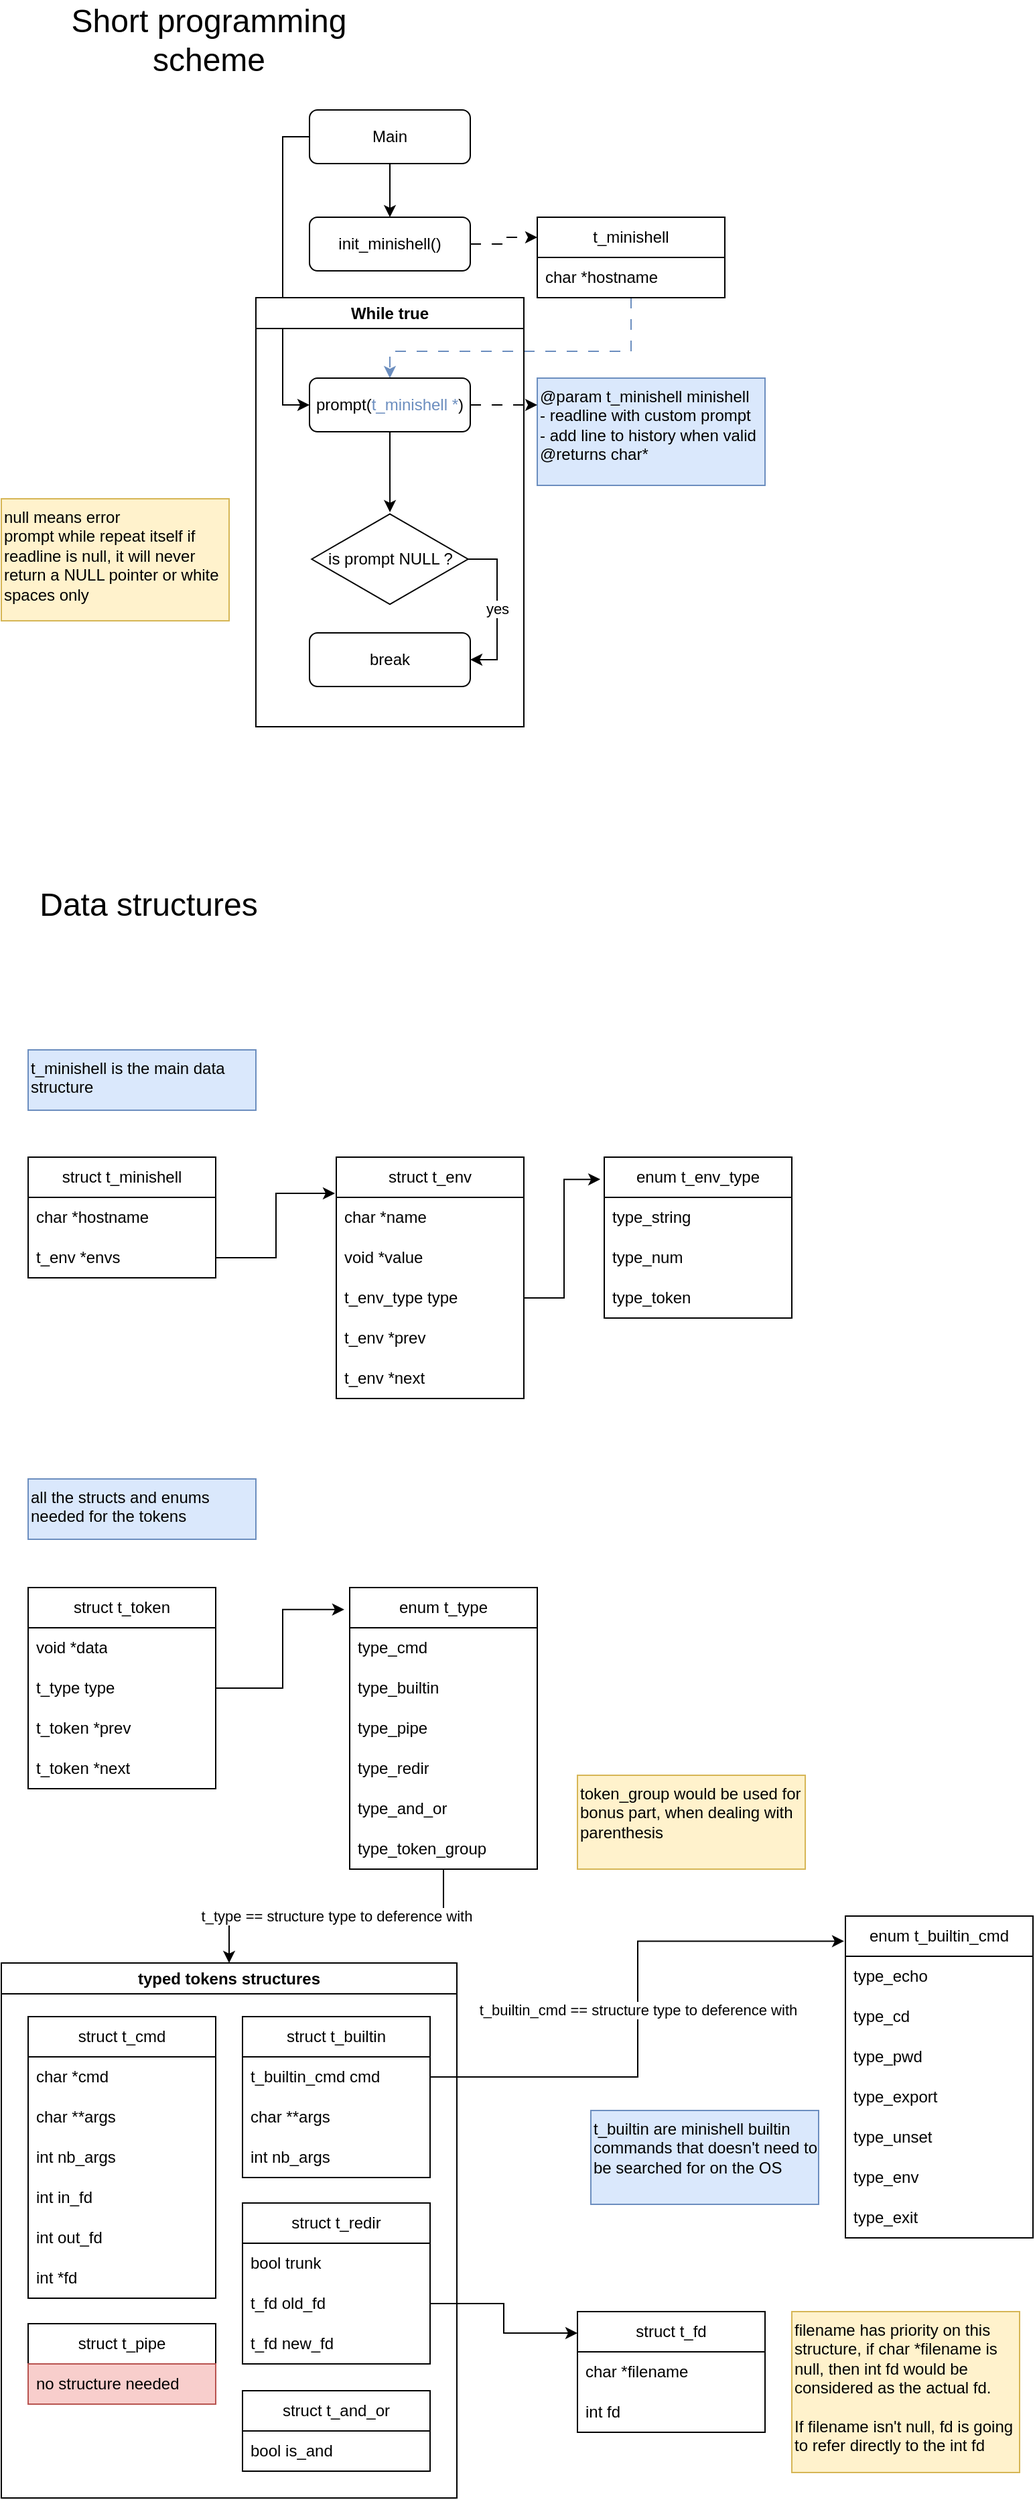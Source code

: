 <mxfile compressed="true" version="24.2.0" type="github"><diagram id="C5RBs43oDa-KdzZeNtuy" name="Page-1"><mxGraphModel dx="2026" dy="1111" grid="1" gridSize="10" guides="1" tooltips="1" connect="1" arrows="1" fold="1" page="1" pageScale="1" pageWidth="827" pageHeight="1169" math="0" shadow="0"><root><mxCell id="WIyWlLk6GJQsqaUBKTNV-0"/><mxCell id="WIyWlLk6GJQsqaUBKTNV-1" parent="WIyWlLk6GJQsqaUBKTNV-0"/><mxCell id="2lQkK7vniRC7RQrExT-5-12" style="edgeStyle=orthogonalEdgeStyle;rounded=0;orthogonalLoop=1;jettySize=auto;html=1;entryX=0.5;entryY=0;entryDx=0;entryDy=0;" parent="WIyWlLk6GJQsqaUBKTNV-1" source="2lQkK7vniRC7RQrExT-5-0" target="2lQkK7vniRC7RQrExT-5-1" edge="1"><mxGeometry relative="1" as="geometry"/></mxCell><mxCell id="2lQkK7vniRC7RQrExT-5-15" style="edgeStyle=orthogonalEdgeStyle;rounded=0;orthogonalLoop=1;jettySize=auto;html=1;entryX=0;entryY=0.5;entryDx=0;entryDy=0;" parent="WIyWlLk6GJQsqaUBKTNV-1" source="2lQkK7vniRC7RQrExT-5-0" target="2lQkK7vniRC7RQrExT-5-14" edge="1"><mxGeometry relative="1" as="geometry"><Array as="points"><mxPoint x="230" y="159"/><mxPoint x="230" y="359"/></Array></mxGeometry></mxCell><mxCell id="2lQkK7vniRC7RQrExT-5-0" value="Main" style="rounded=1;whiteSpace=wrap;html=1;fontSize=12;glass=0;strokeWidth=1;shadow=0;" parent="WIyWlLk6GJQsqaUBKTNV-1" vertex="1"><mxGeometry x="250" y="139" width="120" height="40" as="geometry"/></mxCell><mxCell id="2lQkK7vniRC7RQrExT-5-7" style="edgeStyle=orthogonalEdgeStyle;rounded=0;orthogonalLoop=1;jettySize=auto;html=1;entryX=0;entryY=0.25;entryDx=0;entryDy=0;dashed=1;dashPattern=8 8;" parent="WIyWlLk6GJQsqaUBKTNV-1" source="2lQkK7vniRC7RQrExT-5-1" target="2lQkK7vniRC7RQrExT-5-3" edge="1"><mxGeometry relative="1" as="geometry"/></mxCell><mxCell id="2lQkK7vniRC7RQrExT-5-1" value="init_minishell()" style="rounded=1;whiteSpace=wrap;html=1;fontSize=12;glass=0;strokeWidth=1;shadow=0;" parent="WIyWlLk6GJQsqaUBKTNV-1" vertex="1"><mxGeometry x="250" y="219" width="120" height="40" as="geometry"/></mxCell><mxCell id="2lQkK7vniRC7RQrExT-5-16" style="edgeStyle=orthogonalEdgeStyle;rounded=0;orthogonalLoop=1;jettySize=auto;html=1;entryX=0.5;entryY=0;entryDx=0;entryDy=0;dashed=1;dashPattern=8 8;fillColor=#dae8fc;strokeColor=#6c8ebf;" parent="WIyWlLk6GJQsqaUBKTNV-1" source="2lQkK7vniRC7RQrExT-5-3" target="2lQkK7vniRC7RQrExT-5-14" edge="1"><mxGeometry relative="1" as="geometry"><Array as="points"><mxPoint x="490" y="319"/><mxPoint x="310" y="319"/></Array></mxGeometry></mxCell><mxCell id="2lQkK7vniRC7RQrExT-5-3" value="t_minishell" style="swimlane;fontStyle=0;childLayout=stackLayout;horizontal=1;startSize=30;horizontalStack=0;resizeParent=1;resizeParentMax=0;resizeLast=0;collapsible=1;marginBottom=0;whiteSpace=wrap;html=1;" parent="WIyWlLk6GJQsqaUBKTNV-1" vertex="1"><mxGeometry x="420" y="219" width="140" height="60" as="geometry"/></mxCell><mxCell id="2lQkK7vniRC7RQrExT-5-4" value="char *hostname" style="text;strokeColor=none;fillColor=none;align=left;verticalAlign=middle;spacingLeft=4;spacingRight=4;overflow=hidden;points=[[0,0.5],[1,0.5]];portConstraint=eastwest;rotatable=0;whiteSpace=wrap;html=1;" parent="2lQkK7vniRC7RQrExT-5-3" vertex="1"><mxGeometry y="30" width="140" height="30" as="geometry"/></mxCell><mxCell id="2lQkK7vniRC7RQrExT-5-17" value="&lt;div&gt;@param t_minishell minishell&lt;/div&gt;- readline with custom prompt&lt;div&gt;- add line to history when valid&lt;/div&gt;&lt;div&gt;@returns char*&lt;/div&gt;" style="rounded=0;whiteSpace=wrap;html=1;fillColor=#dae8fc;strokeColor=#6c8ebf;verticalAlign=top;align=left;" parent="WIyWlLk6GJQsqaUBKTNV-1" vertex="1"><mxGeometry x="420" y="339" width="170" height="80" as="geometry"/></mxCell><mxCell id="2lQkK7vniRC7RQrExT-5-18" value="While true" style="swimlane;whiteSpace=wrap;html=1;" parent="WIyWlLk6GJQsqaUBKTNV-1" vertex="1"><mxGeometry x="210" y="279" width="200" height="320" as="geometry"/></mxCell><mxCell id="2lQkK7vniRC7RQrExT-5-24" style="edgeStyle=orthogonalEdgeStyle;rounded=0;orthogonalLoop=1;jettySize=auto;html=1;" parent="2lQkK7vniRC7RQrExT-5-18" source="2lQkK7vniRC7RQrExT-5-14" target="2lQkK7vniRC7RQrExT-5-20" edge="1"><mxGeometry relative="1" as="geometry"/></mxCell><mxCell id="2lQkK7vniRC7RQrExT-5-14" value="prompt(&lt;font color=&quot;#6c8ebf&quot;&gt;t_minishell *&lt;/font&gt;)" style="rounded=1;whiteSpace=wrap;html=1;fontSize=12;glass=0;strokeWidth=1;shadow=0;" parent="2lQkK7vniRC7RQrExT-5-18" vertex="1"><mxGeometry x="40" y="60" width="120" height="40" as="geometry"/></mxCell><mxCell id="2lQkK7vniRC7RQrExT-5-22" value="yes" style="edgeStyle=orthogonalEdgeStyle;rounded=0;orthogonalLoop=1;jettySize=auto;html=1;entryX=1;entryY=0.5;entryDx=0;entryDy=0;" parent="2lQkK7vniRC7RQrExT-5-18" source="2lQkK7vniRC7RQrExT-5-20" target="2lQkK7vniRC7RQrExT-5-21" edge="1"><mxGeometry relative="1" as="geometry"><Array as="points"><mxPoint x="180" y="195"/><mxPoint x="180" y="270"/></Array></mxGeometry></mxCell><mxCell id="2lQkK7vniRC7RQrExT-5-20" value="is prompt NULL ?" style="html=1;whiteSpace=wrap;aspect=fixed;shape=isoRectangle;" parent="2lQkK7vniRC7RQrExT-5-18" vertex="1"><mxGeometry x="41.66" y="160" width="116.67" height="70" as="geometry"/></mxCell><mxCell id="2lQkK7vniRC7RQrExT-5-21" value="break" style="rounded=1;whiteSpace=wrap;html=1;fontSize=12;glass=0;strokeWidth=1;shadow=0;" parent="2lQkK7vniRC7RQrExT-5-18" vertex="1"><mxGeometry x="40" y="250" width="120" height="40" as="geometry"/></mxCell><mxCell id="2lQkK7vniRC7RQrExT-5-19" style="edgeStyle=orthogonalEdgeStyle;rounded=0;orthogonalLoop=1;jettySize=auto;html=1;entryX=0;entryY=0.25;entryDx=0;entryDy=0;dashed=1;dashPattern=8 8;" parent="WIyWlLk6GJQsqaUBKTNV-1" source="2lQkK7vniRC7RQrExT-5-14" target="2lQkK7vniRC7RQrExT-5-17" edge="1"><mxGeometry relative="1" as="geometry"/></mxCell><mxCell id="2lQkK7vniRC7RQrExT-5-23" value="null means error&lt;div&gt;prompt while repeat itself if readline is null, it will never return a NULL pointer or white spaces only&lt;/div&gt;" style="rounded=0;whiteSpace=wrap;html=1;fillColor=#fff2cc;strokeColor=#d6b656;verticalAlign=top;align=left;" parent="WIyWlLk6GJQsqaUBKTNV-1" vertex="1"><mxGeometry x="20" y="429" width="170" height="91" as="geometry"/></mxCell><mxCell id="-bbxTz7FxwwO8PWhE8nF-51" value="struct t_token" style="swimlane;fontStyle=0;childLayout=stackLayout;horizontal=1;startSize=30;horizontalStack=0;resizeParent=1;resizeParentMax=0;resizeLast=0;collapsible=1;marginBottom=0;whiteSpace=wrap;html=1;" parent="WIyWlLk6GJQsqaUBKTNV-1" vertex="1"><mxGeometry x="40" y="1241" width="140" height="150" as="geometry"/></mxCell><mxCell id="-bbxTz7FxwwO8PWhE8nF-52" value="void *data" style="text;strokeColor=none;fillColor=none;align=left;verticalAlign=middle;spacingLeft=4;spacingRight=4;overflow=hidden;points=[[0,0.5],[1,0.5]];portConstraint=eastwest;rotatable=0;whiteSpace=wrap;html=1;" parent="-bbxTz7FxwwO8PWhE8nF-51" vertex="1"><mxGeometry y="30" width="140" height="30" as="geometry"/></mxCell><mxCell id="-bbxTz7FxwwO8PWhE8nF-53" value="t_type type" style="text;strokeColor=none;fillColor=none;align=left;verticalAlign=middle;spacingLeft=4;spacingRight=4;overflow=hidden;points=[[0,0.5],[1,0.5]];portConstraint=eastwest;rotatable=0;whiteSpace=wrap;html=1;" parent="-bbxTz7FxwwO8PWhE8nF-51" vertex="1"><mxGeometry y="60" width="140" height="30" as="geometry"/></mxCell><mxCell id="u2Jfx3mmx3IdQpPy9aM--76" value="t_token *prev" style="text;strokeColor=none;fillColor=none;align=left;verticalAlign=middle;spacingLeft=4;spacingRight=4;overflow=hidden;points=[[0,0.5],[1,0.5]];portConstraint=eastwest;rotatable=0;whiteSpace=wrap;html=1;" parent="-bbxTz7FxwwO8PWhE8nF-51" vertex="1"><mxGeometry y="90" width="140" height="30" as="geometry"/></mxCell><mxCell id="u2Jfx3mmx3IdQpPy9aM--77" value="t_token *next" style="text;strokeColor=none;fillColor=none;align=left;verticalAlign=middle;spacingLeft=4;spacingRight=4;overflow=hidden;points=[[0,0.5],[1,0.5]];portConstraint=eastwest;rotatable=0;whiteSpace=wrap;html=1;" parent="-bbxTz7FxwwO8PWhE8nF-51" vertex="1"><mxGeometry y="120" width="140" height="30" as="geometry"/></mxCell><mxCell id="u2Jfx3mmx3IdQpPy9aM--47" value="t_type == structure type to deference with" style="edgeStyle=orthogonalEdgeStyle;rounded=0;orthogonalLoop=1;jettySize=auto;html=1;entryX=0.5;entryY=0;entryDx=0;entryDy=0;" parent="WIyWlLk6GJQsqaUBKTNV-1" source="u2Jfx3mmx3IdQpPy9aM--0" target="u2Jfx3mmx3IdQpPy9aM--9" edge="1"><mxGeometry relative="1" as="geometry"/></mxCell><mxCell id="u2Jfx3mmx3IdQpPy9aM--0" value="enum t_type" style="swimlane;fontStyle=0;childLayout=stackLayout;horizontal=1;startSize=30;horizontalStack=0;resizeParent=1;resizeParentMax=0;resizeLast=0;collapsible=1;marginBottom=0;whiteSpace=wrap;html=1;" parent="WIyWlLk6GJQsqaUBKTNV-1" vertex="1"><mxGeometry x="280" y="1241" width="140" height="210" as="geometry"/></mxCell><mxCell id="u2Jfx3mmx3IdQpPy9aM--1" value="type_cmd" style="text;strokeColor=none;fillColor=none;align=left;verticalAlign=middle;spacingLeft=4;spacingRight=4;overflow=hidden;points=[[0,0.5],[1,0.5]];portConstraint=eastwest;rotatable=0;whiteSpace=wrap;html=1;" parent="u2Jfx3mmx3IdQpPy9aM--0" vertex="1"><mxGeometry y="30" width="140" height="30" as="geometry"/></mxCell><mxCell id="u2Jfx3mmx3IdQpPy9aM--4" value="type_builtin" style="text;strokeColor=none;fillColor=none;align=left;verticalAlign=middle;spacingLeft=4;spacingRight=4;overflow=hidden;points=[[0,0.5],[1,0.5]];portConstraint=eastwest;rotatable=0;whiteSpace=wrap;html=1;" parent="u2Jfx3mmx3IdQpPy9aM--0" vertex="1"><mxGeometry y="60" width="140" height="30" as="geometry"/></mxCell><mxCell id="u2Jfx3mmx3IdQpPy9aM--5" value="type_pipe" style="text;strokeColor=none;fillColor=none;align=left;verticalAlign=middle;spacingLeft=4;spacingRight=4;overflow=hidden;points=[[0,0.5],[1,0.5]];portConstraint=eastwest;rotatable=0;whiteSpace=wrap;html=1;" parent="u2Jfx3mmx3IdQpPy9aM--0" vertex="1"><mxGeometry y="90" width="140" height="30" as="geometry"/></mxCell><mxCell id="u2Jfx3mmx3IdQpPy9aM--6" value="type_redir" style="text;strokeColor=none;fillColor=none;align=left;verticalAlign=middle;spacingLeft=4;spacingRight=4;overflow=hidden;points=[[0,0.5],[1,0.5]];portConstraint=eastwest;rotatable=0;whiteSpace=wrap;html=1;" parent="u2Jfx3mmx3IdQpPy9aM--0" vertex="1"><mxGeometry y="120" width="140" height="30" as="geometry"/></mxCell><mxCell id="u2Jfx3mmx3IdQpPy9aM--7" value="type_and_or" style="text;strokeColor=none;fillColor=none;align=left;verticalAlign=middle;spacingLeft=4;spacingRight=4;overflow=hidden;points=[[0,0.5],[1,0.5]];portConstraint=eastwest;rotatable=0;whiteSpace=wrap;html=1;" parent="u2Jfx3mmx3IdQpPy9aM--0" vertex="1"><mxGeometry y="150" width="140" height="30" as="geometry"/></mxCell><mxCell id="u2Jfx3mmx3IdQpPy9aM--49" value="type_token_group" style="text;strokeColor=none;fillColor=none;align=left;verticalAlign=middle;spacingLeft=4;spacingRight=4;overflow=hidden;points=[[0,0.5],[1,0.5]];portConstraint=eastwest;rotatable=0;whiteSpace=wrap;html=1;" parent="u2Jfx3mmx3IdQpPy9aM--0" vertex="1"><mxGeometry y="180" width="140" height="30" as="geometry"/></mxCell><mxCell id="u2Jfx3mmx3IdQpPy9aM--8" value="" style="endArrow=classic;html=1;rounded=0;entryX=-0.029;entryY=0.078;entryDx=0;entryDy=0;entryPerimeter=0;exitX=1;exitY=0.5;exitDx=0;exitDy=0;edgeStyle=orthogonalEdgeStyle;" parent="WIyWlLk6GJQsqaUBKTNV-1" source="-bbxTz7FxwwO8PWhE8nF-53" target="u2Jfx3mmx3IdQpPy9aM--0" edge="1"><mxGeometry width="50" height="50" relative="1" as="geometry"><mxPoint x="620" y="1401" as="sourcePoint"/><mxPoint x="670" y="1351" as="targetPoint"/></mxGeometry></mxCell><mxCell id="u2Jfx3mmx3IdQpPy9aM--9" value="typed tokens structures" style="swimlane;whiteSpace=wrap;html=1;" parent="WIyWlLk6GJQsqaUBKTNV-1" vertex="1"><mxGeometry x="20" y="1521" width="340" height="399" as="geometry"/></mxCell><mxCell id="-bbxTz7FxwwO8PWhE8nF-19" value="struct t_cmd" style="swimlane;fontStyle=0;childLayout=stackLayout;horizontal=1;startSize=30;horizontalStack=0;resizeParent=1;resizeParentMax=0;resizeLast=0;collapsible=1;marginBottom=0;whiteSpace=wrap;html=1;" parent="u2Jfx3mmx3IdQpPy9aM--9" vertex="1"><mxGeometry x="20" y="40" width="140" height="210" as="geometry"/></mxCell><mxCell id="-bbxTz7FxwwO8PWhE8nF-20" value="char *cmd" style="text;strokeColor=none;fillColor=none;align=left;verticalAlign=middle;spacingLeft=4;spacingRight=4;overflow=hidden;points=[[0,0.5],[1,0.5]];portConstraint=eastwest;rotatable=0;whiteSpace=wrap;html=1;" parent="-bbxTz7FxwwO8PWhE8nF-19" vertex="1"><mxGeometry y="30" width="140" height="30" as="geometry"/></mxCell><mxCell id="-bbxTz7FxwwO8PWhE8nF-21" value="char **args" style="text;strokeColor=none;fillColor=none;align=left;verticalAlign=middle;spacingLeft=4;spacingRight=4;overflow=hidden;points=[[0,0.5],[1,0.5]];portConstraint=eastwest;rotatable=0;whiteSpace=wrap;html=1;" parent="-bbxTz7FxwwO8PWhE8nF-19" vertex="1"><mxGeometry y="60" width="140" height="30" as="geometry"/></mxCell><mxCell id="A5S7WxCW2wuvYXJ5eqKt-1" value="int nb_args" style="text;strokeColor=none;fillColor=none;align=left;verticalAlign=middle;spacingLeft=4;spacingRight=4;overflow=hidden;points=[[0,0.5],[1,0.5]];portConstraint=eastwest;rotatable=0;whiteSpace=wrap;html=1;" vertex="1" parent="-bbxTz7FxwwO8PWhE8nF-19"><mxGeometry y="90" width="140" height="30" as="geometry"/></mxCell><mxCell id="-bbxTz7FxwwO8PWhE8nF-22" value="int in_fd" style="text;strokeColor=none;fillColor=none;align=left;verticalAlign=middle;spacingLeft=4;spacingRight=4;overflow=hidden;points=[[0,0.5],[1,0.5]];portConstraint=eastwest;rotatable=0;whiteSpace=wrap;html=1;" parent="-bbxTz7FxwwO8PWhE8nF-19" vertex="1"><mxGeometry y="120" width="140" height="30" as="geometry"/></mxCell><mxCell id="-bbxTz7FxwwO8PWhE8nF-23" value="int out_fd" style="text;strokeColor=none;fillColor=none;align=left;verticalAlign=middle;spacingLeft=4;spacingRight=4;overflow=hidden;points=[[0,0.5],[1,0.5]];portConstraint=eastwest;rotatable=0;whiteSpace=wrap;html=1;" parent="-bbxTz7FxwwO8PWhE8nF-19" vertex="1"><mxGeometry y="150" width="140" height="30" as="geometry"/></mxCell><mxCell id="-bbxTz7FxwwO8PWhE8nF-24" value="int *fd" style="text;strokeColor=none;fillColor=none;align=left;verticalAlign=middle;spacingLeft=4;spacingRight=4;overflow=hidden;points=[[0,0.5],[1,0.5]];portConstraint=eastwest;rotatable=0;whiteSpace=wrap;html=1;" parent="-bbxTz7FxwwO8PWhE8nF-19" vertex="1"><mxGeometry y="180" width="140" height="30" as="geometry"/></mxCell><mxCell id="-bbxTz7FxwwO8PWhE8nF-45" value="struct t_builtin" style="swimlane;fontStyle=0;childLayout=stackLayout;horizontal=1;startSize=30;horizontalStack=0;resizeParent=1;resizeParentMax=0;resizeLast=0;collapsible=1;marginBottom=0;whiteSpace=wrap;html=1;" parent="u2Jfx3mmx3IdQpPy9aM--9" vertex="1"><mxGeometry x="180" y="40" width="140" height="120" as="geometry"/></mxCell><mxCell id="-bbxTz7FxwwO8PWhE8nF-46" value="t_builtin_cmd cmd" style="text;strokeColor=none;fillColor=none;align=left;verticalAlign=middle;spacingLeft=4;spacingRight=4;overflow=hidden;points=[[0,0.5],[1,0.5]];portConstraint=eastwest;rotatable=0;whiteSpace=wrap;html=1;" parent="-bbxTz7FxwwO8PWhE8nF-45" vertex="1"><mxGeometry y="30" width="140" height="30" as="geometry"/></mxCell><mxCell id="-bbxTz7FxwwO8PWhE8nF-47" value="char **args" style="text;strokeColor=none;fillColor=none;align=left;verticalAlign=middle;spacingLeft=4;spacingRight=4;overflow=hidden;points=[[0,0.5],[1,0.5]];portConstraint=eastwest;rotatable=0;whiteSpace=wrap;html=1;" parent="-bbxTz7FxwwO8PWhE8nF-45" vertex="1"><mxGeometry y="60" width="140" height="30" as="geometry"/></mxCell><mxCell id="A5S7WxCW2wuvYXJ5eqKt-0" value="int nb_args" style="text;strokeColor=none;fillColor=none;align=left;verticalAlign=middle;spacingLeft=4;spacingRight=4;overflow=hidden;points=[[0,0.5],[1,0.5]];portConstraint=eastwest;rotatable=0;whiteSpace=wrap;html=1;" vertex="1" parent="-bbxTz7FxwwO8PWhE8nF-45"><mxGeometry y="90" width="140" height="30" as="geometry"/></mxCell><mxCell id="u2Jfx3mmx3IdQpPy9aM--11" value="struct t_pipe" style="swimlane;fontStyle=0;childLayout=stackLayout;horizontal=1;startSize=30;horizontalStack=0;resizeParent=1;resizeParentMax=0;resizeLast=0;collapsible=1;marginBottom=0;whiteSpace=wrap;html=1;" parent="u2Jfx3mmx3IdQpPy9aM--9" vertex="1"><mxGeometry x="20" y="269" width="140" height="60" as="geometry"/></mxCell><mxCell id="u2Jfx3mmx3IdQpPy9aM--16" value="no structure needed" style="text;strokeColor=#b85450;fillColor=#f8cecc;align=left;verticalAlign=middle;spacingLeft=4;spacingRight=4;overflow=hidden;points=[[0,0.5],[1,0.5]];portConstraint=eastwest;rotatable=0;whiteSpace=wrap;html=1;" parent="u2Jfx3mmx3IdQpPy9aM--11" vertex="1"><mxGeometry y="30" width="140" height="30" as="geometry"/></mxCell><mxCell id="u2Jfx3mmx3IdQpPy9aM--17" value="struct t_redir" style="swimlane;fontStyle=0;childLayout=stackLayout;horizontal=1;startSize=30;horizontalStack=0;resizeParent=1;resizeParentMax=0;resizeLast=0;collapsible=1;marginBottom=0;whiteSpace=wrap;html=1;" parent="u2Jfx3mmx3IdQpPy9aM--9" vertex="1"><mxGeometry x="180" y="179" width="140" height="120" as="geometry"/></mxCell><mxCell id="u2Jfx3mmx3IdQpPy9aM--32" value="bool trunk" style="text;strokeColor=none;fillColor=none;align=left;verticalAlign=middle;spacingLeft=4;spacingRight=4;overflow=hidden;points=[[0,0.5],[1,0.5]];portConstraint=eastwest;rotatable=0;whiteSpace=wrap;html=1;" parent="u2Jfx3mmx3IdQpPy9aM--17" vertex="1"><mxGeometry y="30" width="140" height="30" as="geometry"/></mxCell><mxCell id="u2Jfx3mmx3IdQpPy9aM--18" value="t_fd old_fd" style="text;strokeColor=none;fillColor=none;align=left;verticalAlign=middle;spacingLeft=4;spacingRight=4;overflow=hidden;points=[[0,0.5],[1,0.5]];portConstraint=eastwest;rotatable=0;whiteSpace=wrap;html=1;" parent="u2Jfx3mmx3IdQpPy9aM--17" vertex="1"><mxGeometry y="60" width="140" height="30" as="geometry"/></mxCell><mxCell id="u2Jfx3mmx3IdQpPy9aM--19" value="t_fd new_fd" style="text;strokeColor=none;fillColor=none;align=left;verticalAlign=middle;spacingLeft=4;spacingRight=4;overflow=hidden;points=[[0,0.5],[1,0.5]];portConstraint=eastwest;rotatable=0;whiteSpace=wrap;html=1;" parent="u2Jfx3mmx3IdQpPy9aM--17" vertex="1"><mxGeometry y="90" width="140" height="30" as="geometry"/></mxCell><mxCell id="u2Jfx3mmx3IdQpPy9aM--20" value="struct t_and_or" style="swimlane;fontStyle=0;childLayout=stackLayout;horizontal=1;startSize=30;horizontalStack=0;resizeParent=1;resizeParentMax=0;resizeLast=0;collapsible=1;marginBottom=0;whiteSpace=wrap;html=1;" parent="u2Jfx3mmx3IdQpPy9aM--9" vertex="1"><mxGeometry x="180" y="319" width="140" height="60" as="geometry"/></mxCell><mxCell id="u2Jfx3mmx3IdQpPy9aM--21" value="bool is_and" style="text;strokeColor=none;fillColor=none;align=left;verticalAlign=middle;spacingLeft=4;spacingRight=4;overflow=hidden;points=[[0,0.5],[1,0.5]];portConstraint=eastwest;rotatable=0;whiteSpace=wrap;html=1;" parent="u2Jfx3mmx3IdQpPy9aM--20" vertex="1"><mxGeometry y="30" width="140" height="30" as="geometry"/></mxCell><mxCell id="u2Jfx3mmx3IdQpPy9aM--24" value="enum t_builtin_cmd" style="swimlane;fontStyle=0;childLayout=stackLayout;horizontal=1;startSize=30;horizontalStack=0;resizeParent=1;resizeParentMax=0;resizeLast=0;collapsible=1;marginBottom=0;whiteSpace=wrap;html=1;" parent="WIyWlLk6GJQsqaUBKTNV-1" vertex="1"><mxGeometry x="650" y="1486" width="140" height="240" as="geometry"/></mxCell><mxCell id="u2Jfx3mmx3IdQpPy9aM--25" value="type_echo" style="text;strokeColor=none;fillColor=none;align=left;verticalAlign=middle;spacingLeft=4;spacingRight=4;overflow=hidden;points=[[0,0.5],[1,0.5]];portConstraint=eastwest;rotatable=0;whiteSpace=wrap;html=1;" parent="u2Jfx3mmx3IdQpPy9aM--24" vertex="1"><mxGeometry y="30" width="140" height="30" as="geometry"/></mxCell><mxCell id="u2Jfx3mmx3IdQpPy9aM--39" value="type_cd" style="text;strokeColor=none;fillColor=none;align=left;verticalAlign=middle;spacingLeft=4;spacingRight=4;overflow=hidden;points=[[0,0.5],[1,0.5]];portConstraint=eastwest;rotatable=0;whiteSpace=wrap;html=1;" parent="u2Jfx3mmx3IdQpPy9aM--24" vertex="1"><mxGeometry y="60" width="140" height="30" as="geometry"/></mxCell><mxCell id="u2Jfx3mmx3IdQpPy9aM--40" value="type_pwd" style="text;strokeColor=none;fillColor=none;align=left;verticalAlign=middle;spacingLeft=4;spacingRight=4;overflow=hidden;points=[[0,0.5],[1,0.5]];portConstraint=eastwest;rotatable=0;whiteSpace=wrap;html=1;" parent="u2Jfx3mmx3IdQpPy9aM--24" vertex="1"><mxGeometry y="90" width="140" height="30" as="geometry"/></mxCell><mxCell id="u2Jfx3mmx3IdQpPy9aM--41" value="type_export" style="text;strokeColor=none;fillColor=none;align=left;verticalAlign=middle;spacingLeft=4;spacingRight=4;overflow=hidden;points=[[0,0.5],[1,0.5]];portConstraint=eastwest;rotatable=0;whiteSpace=wrap;html=1;" parent="u2Jfx3mmx3IdQpPy9aM--24" vertex="1"><mxGeometry y="120" width="140" height="30" as="geometry"/></mxCell><mxCell id="u2Jfx3mmx3IdQpPy9aM--42" value="type_unset" style="text;strokeColor=none;fillColor=none;align=left;verticalAlign=middle;spacingLeft=4;spacingRight=4;overflow=hidden;points=[[0,0.5],[1,0.5]];portConstraint=eastwest;rotatable=0;whiteSpace=wrap;html=1;" parent="u2Jfx3mmx3IdQpPy9aM--24" vertex="1"><mxGeometry y="150" width="140" height="30" as="geometry"/></mxCell><mxCell id="u2Jfx3mmx3IdQpPy9aM--43" value="type_env" style="text;strokeColor=none;fillColor=none;align=left;verticalAlign=middle;spacingLeft=4;spacingRight=4;overflow=hidden;points=[[0,0.5],[1,0.5]];portConstraint=eastwest;rotatable=0;whiteSpace=wrap;html=1;" parent="u2Jfx3mmx3IdQpPy9aM--24" vertex="1"><mxGeometry y="180" width="140" height="30" as="geometry"/></mxCell><mxCell id="u2Jfx3mmx3IdQpPy9aM--44" value="type_exit" style="text;strokeColor=none;fillColor=none;align=left;verticalAlign=middle;spacingLeft=4;spacingRight=4;overflow=hidden;points=[[0,0.5],[1,0.5]];portConstraint=eastwest;rotatable=0;whiteSpace=wrap;html=1;" parent="u2Jfx3mmx3IdQpPy9aM--24" vertex="1"><mxGeometry y="210" width="140" height="30" as="geometry"/></mxCell><mxCell id="u2Jfx3mmx3IdQpPy9aM--31" value="t_builtin_cmd == structure type to deference with" style="edgeStyle=orthogonalEdgeStyle;rounded=0;orthogonalLoop=1;jettySize=auto;html=1;entryX=-0.007;entryY=0.078;entryDx=0;entryDy=0;entryPerimeter=0;" parent="WIyWlLk6GJQsqaUBKTNV-1" source="-bbxTz7FxwwO8PWhE8nF-46" target="u2Jfx3mmx3IdQpPy9aM--24" edge="1"><mxGeometry relative="1" as="geometry"/></mxCell><mxCell id="u2Jfx3mmx3IdQpPy9aM--33" value="struct t_fd" style="swimlane;fontStyle=0;childLayout=stackLayout;horizontal=1;startSize=30;horizontalStack=0;resizeParent=1;resizeParentMax=0;resizeLast=0;collapsible=1;marginBottom=0;whiteSpace=wrap;html=1;" parent="WIyWlLk6GJQsqaUBKTNV-1" vertex="1"><mxGeometry x="450" y="1781" width="140" height="90" as="geometry"/></mxCell><mxCell id="u2Jfx3mmx3IdQpPy9aM--37" value="char *filename" style="text;strokeColor=none;fillColor=none;align=left;verticalAlign=middle;spacingLeft=4;spacingRight=4;overflow=hidden;points=[[0,0.5],[1,0.5]];portConstraint=eastwest;rotatable=0;whiteSpace=wrap;html=1;" parent="u2Jfx3mmx3IdQpPy9aM--33" vertex="1"><mxGeometry y="30" width="140" height="30" as="geometry"/></mxCell><mxCell id="u2Jfx3mmx3IdQpPy9aM--36" value="int fd" style="text;strokeColor=none;fillColor=none;align=left;verticalAlign=middle;spacingLeft=4;spacingRight=4;overflow=hidden;points=[[0,0.5],[1,0.5]];portConstraint=eastwest;rotatable=0;whiteSpace=wrap;html=1;" parent="u2Jfx3mmx3IdQpPy9aM--33" vertex="1"><mxGeometry y="60" width="140" height="30" as="geometry"/></mxCell><mxCell id="u2Jfx3mmx3IdQpPy9aM--38" value="filename has priority on this structure, if char *filename is null, then int fd would be considered as the actual fd.&lt;div&gt;&lt;br&gt;&lt;/div&gt;&lt;div&gt;If filename isn't null, fd is going to refer directly to the int fd&lt;/div&gt;" style="rounded=0;whiteSpace=wrap;html=1;fillColor=#fff2cc;strokeColor=#d6b656;verticalAlign=top;align=left;" parent="WIyWlLk6GJQsqaUBKTNV-1" vertex="1"><mxGeometry x="610" y="1781" width="170" height="120" as="geometry"/></mxCell><mxCell id="u2Jfx3mmx3IdQpPy9aM--45" value="Data structures" style="text;html=1;align=center;verticalAlign=middle;whiteSpace=wrap;rounded=0;fontSize=24;" parent="WIyWlLk6GJQsqaUBKTNV-1" vertex="1"><mxGeometry x="40" y="704" width="180" height="55" as="geometry"/></mxCell><mxCell id="u2Jfx3mmx3IdQpPy9aM--48" style="edgeStyle=orthogonalEdgeStyle;rounded=0;orthogonalLoop=1;jettySize=auto;html=1;entryX=0;entryY=0.178;entryDx=0;entryDy=0;entryPerimeter=0;" parent="WIyWlLk6GJQsqaUBKTNV-1" source="u2Jfx3mmx3IdQpPy9aM--18" target="u2Jfx3mmx3IdQpPy9aM--33" edge="1"><mxGeometry relative="1" as="geometry"/></mxCell><mxCell id="u2Jfx3mmx3IdQpPy9aM--50" value="token_group would be used for bonus part, when dealing with parenthesis" style="rounded=0;whiteSpace=wrap;html=1;fillColor=#fff2cc;strokeColor=#d6b656;verticalAlign=top;align=left;" parent="WIyWlLk6GJQsqaUBKTNV-1" vertex="1"><mxGeometry x="450" y="1381" width="170" height="70" as="geometry"/></mxCell><mxCell id="u2Jfx3mmx3IdQpPy9aM--51" value="t_builtin are minishell builtin commands that doesn't need to be searched for on the OS" style="rounded=0;whiteSpace=wrap;html=1;fillColor=#dae8fc;strokeColor=#6c8ebf;verticalAlign=top;align=left;" parent="WIyWlLk6GJQsqaUBKTNV-1" vertex="1"><mxGeometry x="460" y="1631" width="170" height="70" as="geometry"/></mxCell><mxCell id="u2Jfx3mmx3IdQpPy9aM--52" value="Short programming scheme" style="text;html=1;align=center;verticalAlign=middle;whiteSpace=wrap;rounded=0;fontSize=24;" parent="WIyWlLk6GJQsqaUBKTNV-1" vertex="1"><mxGeometry x="50" y="59" width="250" height="55" as="geometry"/></mxCell><mxCell id="u2Jfx3mmx3IdQpPy9aM--56" value="struct t_minishell" style="swimlane;fontStyle=0;childLayout=stackLayout;horizontal=1;startSize=30;horizontalStack=0;resizeParent=1;resizeParentMax=0;resizeLast=0;collapsible=1;marginBottom=0;whiteSpace=wrap;html=1;" parent="WIyWlLk6GJQsqaUBKTNV-1" vertex="1"><mxGeometry x="40" y="920" width="140" height="90" as="geometry"/></mxCell><mxCell id="u2Jfx3mmx3IdQpPy9aM--57" value="char *hostname" style="text;strokeColor=none;fillColor=none;align=left;verticalAlign=middle;spacingLeft=4;spacingRight=4;overflow=hidden;points=[[0,0.5],[1,0.5]];portConstraint=eastwest;rotatable=0;whiteSpace=wrap;html=1;" parent="u2Jfx3mmx3IdQpPy9aM--56" vertex="1"><mxGeometry y="30" width="140" height="30" as="geometry"/></mxCell><mxCell id="u2Jfx3mmx3IdQpPy9aM--71" value="t_env *envs" style="text;strokeColor=none;fillColor=none;align=left;verticalAlign=middle;spacingLeft=4;spacingRight=4;overflow=hidden;points=[[0,0.5],[1,0.5]];portConstraint=eastwest;rotatable=0;whiteSpace=wrap;html=1;" parent="u2Jfx3mmx3IdQpPy9aM--56" vertex="1"><mxGeometry y="60" width="140" height="30" as="geometry"/></mxCell><mxCell id="u2Jfx3mmx3IdQpPy9aM--58" value="t_minishell is the main data structure" style="rounded=0;whiteSpace=wrap;html=1;fillColor=#dae8fc;strokeColor=#6c8ebf;verticalAlign=top;align=left;" parent="WIyWlLk6GJQsqaUBKTNV-1" vertex="1"><mxGeometry x="40" y="840" width="170" height="45" as="geometry"/></mxCell><mxCell id="u2Jfx3mmx3IdQpPy9aM--59" value="struct t_env" style="swimlane;fontStyle=0;childLayout=stackLayout;horizontal=1;startSize=30;horizontalStack=0;resizeParent=1;resizeParentMax=0;resizeLast=0;collapsible=1;marginBottom=0;whiteSpace=wrap;html=1;" parent="WIyWlLk6GJQsqaUBKTNV-1" vertex="1"><mxGeometry x="270" y="920" width="140" height="180" as="geometry"/></mxCell><mxCell id="u2Jfx3mmx3IdQpPy9aM--60" value="char *name" style="text;strokeColor=none;fillColor=none;align=left;verticalAlign=middle;spacingLeft=4;spacingRight=4;overflow=hidden;points=[[0,0.5],[1,0.5]];portConstraint=eastwest;rotatable=0;whiteSpace=wrap;html=1;" parent="u2Jfx3mmx3IdQpPy9aM--59" vertex="1"><mxGeometry y="30" width="140" height="30" as="geometry"/></mxCell><mxCell id="u2Jfx3mmx3IdQpPy9aM--61" value="void *value" style="text;strokeColor=none;fillColor=none;align=left;verticalAlign=middle;spacingLeft=4;spacingRight=4;overflow=hidden;points=[[0,0.5],[1,0.5]];portConstraint=eastwest;rotatable=0;whiteSpace=wrap;html=1;" parent="u2Jfx3mmx3IdQpPy9aM--59" vertex="1"><mxGeometry y="60" width="140" height="30" as="geometry"/></mxCell><mxCell id="u2Jfx3mmx3IdQpPy9aM--62" value="t_env_type type" style="text;strokeColor=none;fillColor=none;align=left;verticalAlign=middle;spacingLeft=4;spacingRight=4;overflow=hidden;points=[[0,0.5],[1,0.5]];portConstraint=eastwest;rotatable=0;whiteSpace=wrap;html=1;" parent="u2Jfx3mmx3IdQpPy9aM--59" vertex="1"><mxGeometry y="90" width="140" height="30" as="geometry"/></mxCell><mxCell id="u2Jfx3mmx3IdQpPy9aM--74" value="t_env *prev" style="text;strokeColor=none;fillColor=none;align=left;verticalAlign=middle;spacingLeft=4;spacingRight=4;overflow=hidden;points=[[0,0.5],[1,0.5]];portConstraint=eastwest;rotatable=0;whiteSpace=wrap;html=1;" parent="u2Jfx3mmx3IdQpPy9aM--59" vertex="1"><mxGeometry y="120" width="140" height="30" as="geometry"/></mxCell><mxCell id="u2Jfx3mmx3IdQpPy9aM--75" value="t_env *next" style="text;strokeColor=none;fillColor=none;align=left;verticalAlign=middle;spacingLeft=4;spacingRight=4;overflow=hidden;points=[[0,0.5],[1,0.5]];portConstraint=eastwest;rotatable=0;whiteSpace=wrap;html=1;" parent="u2Jfx3mmx3IdQpPy9aM--59" vertex="1"><mxGeometry y="150" width="140" height="30" as="geometry"/></mxCell><mxCell id="u2Jfx3mmx3IdQpPy9aM--63" value="enum t_env_type" style="swimlane;fontStyle=0;childLayout=stackLayout;horizontal=1;startSize=30;horizontalStack=0;resizeParent=1;resizeParentMax=0;resizeLast=0;collapsible=1;marginBottom=0;whiteSpace=wrap;html=1;" parent="WIyWlLk6GJQsqaUBKTNV-1" vertex="1"><mxGeometry x="470" y="920" width="140" height="120" as="geometry"/></mxCell><mxCell id="u2Jfx3mmx3IdQpPy9aM--64" value="type_string" style="text;strokeColor=none;fillColor=none;align=left;verticalAlign=middle;spacingLeft=4;spacingRight=4;overflow=hidden;points=[[0,0.5],[1,0.5]];portConstraint=eastwest;rotatable=0;whiteSpace=wrap;html=1;" parent="u2Jfx3mmx3IdQpPy9aM--63" vertex="1"><mxGeometry y="30" width="140" height="30" as="geometry"/></mxCell><mxCell id="u2Jfx3mmx3IdQpPy9aM--65" value="type_num" style="text;strokeColor=none;fillColor=none;align=left;verticalAlign=middle;spacingLeft=4;spacingRight=4;overflow=hidden;points=[[0,0.5],[1,0.5]];portConstraint=eastwest;rotatable=0;whiteSpace=wrap;html=1;" parent="u2Jfx3mmx3IdQpPy9aM--63" vertex="1"><mxGeometry y="60" width="140" height="30" as="geometry"/></mxCell><mxCell id="u2Jfx3mmx3IdQpPy9aM--66" value="type_token" style="text;strokeColor=none;fillColor=none;align=left;verticalAlign=middle;spacingLeft=4;spacingRight=4;overflow=hidden;points=[[0,0.5],[1,0.5]];portConstraint=eastwest;rotatable=0;whiteSpace=wrap;html=1;" parent="u2Jfx3mmx3IdQpPy9aM--63" vertex="1"><mxGeometry y="90" width="140" height="30" as="geometry"/></mxCell><mxCell id="u2Jfx3mmx3IdQpPy9aM--70" style="edgeStyle=orthogonalEdgeStyle;rounded=0;orthogonalLoop=1;jettySize=auto;html=1;entryX=-0.021;entryY=0.138;entryDx=0;entryDy=0;entryPerimeter=0;" parent="WIyWlLk6GJQsqaUBKTNV-1" source="u2Jfx3mmx3IdQpPy9aM--62" target="u2Jfx3mmx3IdQpPy9aM--63" edge="1"><mxGeometry relative="1" as="geometry"/></mxCell><mxCell id="u2Jfx3mmx3IdQpPy9aM--72" style="edgeStyle=orthogonalEdgeStyle;rounded=0;orthogonalLoop=1;jettySize=auto;html=1;entryX=-0.007;entryY=0.15;entryDx=0;entryDy=0;entryPerimeter=0;" parent="WIyWlLk6GJQsqaUBKTNV-1" source="u2Jfx3mmx3IdQpPy9aM--71" target="u2Jfx3mmx3IdQpPy9aM--59" edge="1"><mxGeometry relative="1" as="geometry"/></mxCell><mxCell id="u2Jfx3mmx3IdQpPy9aM--78" value="all the structs and enums needed for the tokens" style="rounded=0;whiteSpace=wrap;html=1;fillColor=#dae8fc;strokeColor=#6c8ebf;verticalAlign=top;align=left;" parent="WIyWlLk6GJQsqaUBKTNV-1" vertex="1"><mxGeometry x="40" y="1160" width="170" height="45" as="geometry"/></mxCell></root></mxGraphModel></diagram></mxfile>